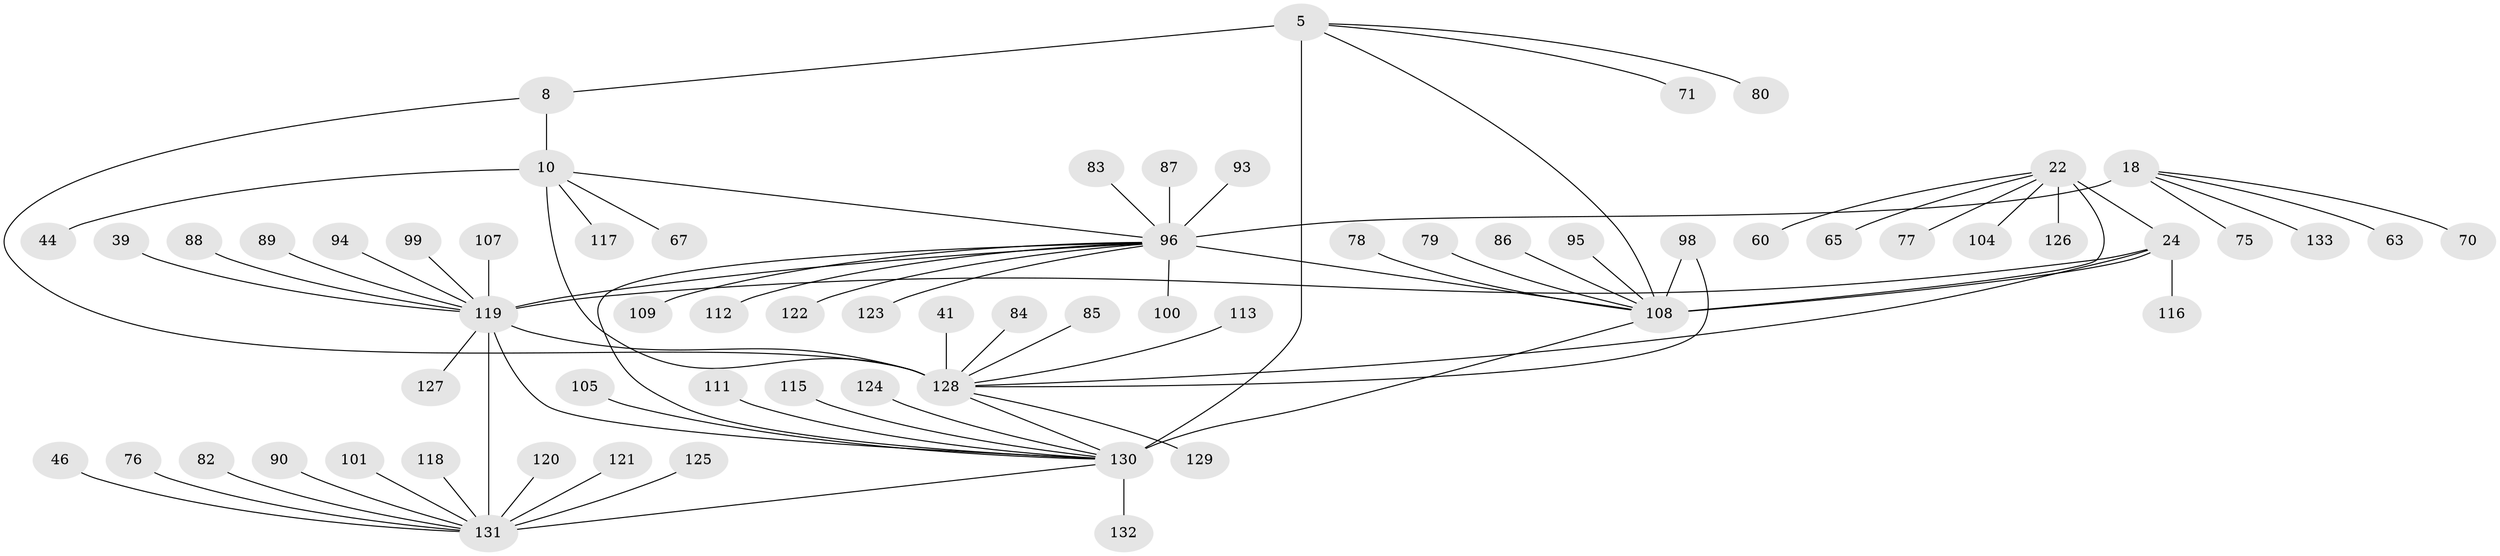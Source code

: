 // original degree distribution, {8: 0.045112781954887216, 9: 0.007518796992481203, 10: 0.05263157894736842, 7: 0.06015037593984962, 12: 0.015037593984962405, 5: 0.007518796992481203, 6: 0.015037593984962405, 11: 0.022556390977443608, 2: 0.09774436090225563, 1: 0.6240601503759399, 3: 0.045112781954887216, 4: 0.007518796992481203}
// Generated by graph-tools (version 1.1) at 2025/55/03/09/25 04:55:59]
// undirected, 66 vertices, 77 edges
graph export_dot {
graph [start="1"]
  node [color=gray90,style=filled];
  5 [super="+4"];
  8 [super="+7"];
  10 [super="+9"];
  18 [super="+15"];
  22 [super="+21"];
  24 [super="+19"];
  39;
  41;
  44;
  46;
  60 [super="+59"];
  63;
  65;
  67 [super="+55"];
  70 [super="+38"];
  71;
  75;
  76;
  77;
  78;
  79;
  80;
  82;
  83;
  84;
  85;
  86;
  87;
  88 [super="+31"];
  89;
  90 [super="+52"];
  93;
  94;
  95;
  96 [super="+72+74"];
  98 [super="+40"];
  99;
  100 [super="+43"];
  101;
  104 [super="+33+61"];
  105;
  107;
  108 [super="+23+53"];
  109;
  111;
  112 [super="+45+68"];
  113;
  115 [super="+106"];
  116;
  117;
  118;
  119 [super="+29"];
  120;
  121;
  122;
  123;
  124;
  125;
  126 [super="+102"];
  127;
  128 [super="+12"];
  129 [super="+110"];
  130 [super="+97"];
  131 [super="+81+30+36+37+42"];
  132;
  133 [super="+103+114"];
  5 -- 8;
  5 -- 80;
  5 -- 71;
  5 -- 108;
  5 -- 130 [weight=8];
  8 -- 10 [weight=4];
  8 -- 128 [weight=4];
  10 -- 44;
  10 -- 117;
  10 -- 67;
  10 -- 96;
  10 -- 128 [weight=4];
  18 -- 75;
  18 -- 63;
  18 -- 133;
  18 -- 70;
  18 -- 96 [weight=8];
  22 -- 24 [weight=4];
  22 -- 65;
  22 -- 77;
  22 -- 104;
  22 -- 60;
  22 -- 126;
  22 -- 108 [weight=4];
  24 -- 116;
  24 -- 119;
  24 -- 108 [weight=4];
  24 -- 128;
  39 -- 119;
  41 -- 128;
  46 -- 131;
  76 -- 131;
  78 -- 108;
  79 -- 108;
  82 -- 131;
  83 -- 96;
  84 -- 128;
  85 -- 128;
  86 -- 108;
  87 -- 96;
  88 -- 119;
  89 -- 119;
  90 -- 131;
  93 -- 96;
  94 -- 119;
  95 -- 108;
  96 -- 100;
  96 -- 108;
  96 -- 109;
  96 -- 112;
  96 -- 119 [weight=2];
  96 -- 122;
  96 -- 123;
  96 -- 130;
  98 -- 108;
  98 -- 128;
  99 -- 119;
  101 -- 131;
  105 -- 130;
  107 -- 119;
  108 -- 130;
  111 -- 130;
  113 -- 128;
  115 -- 130;
  118 -- 131;
  119 -- 127;
  119 -- 131 [weight=8];
  119 -- 128 [weight=2];
  119 -- 130;
  120 -- 131;
  121 -- 131;
  124 -- 130;
  125 -- 131;
  128 -- 129;
  128 -- 130;
  130 -- 131;
  130 -- 132;
}
